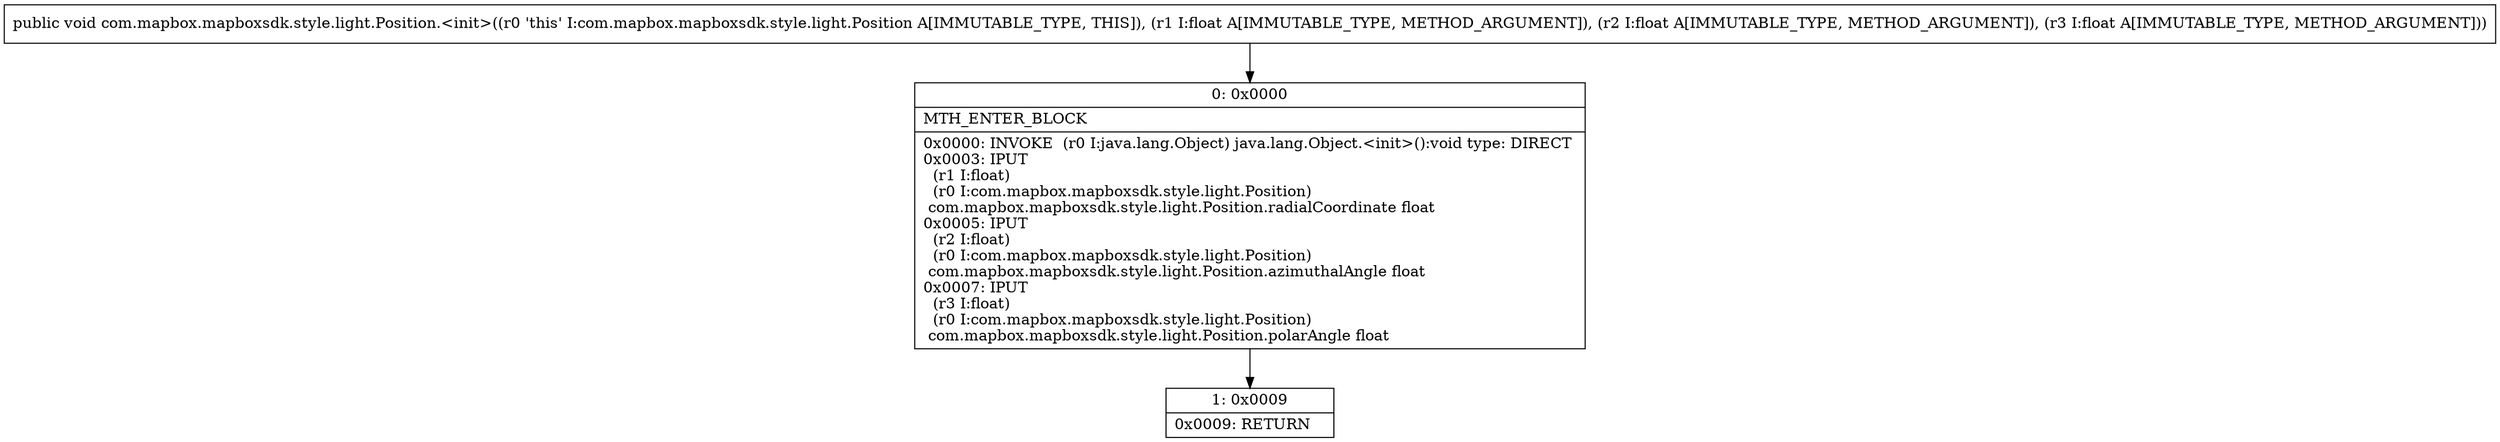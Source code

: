digraph "CFG forcom.mapbox.mapboxsdk.style.light.Position.\<init\>(FFF)V" {
Node_0 [shape=record,label="{0\:\ 0x0000|MTH_ENTER_BLOCK\l|0x0000: INVOKE  (r0 I:java.lang.Object) java.lang.Object.\<init\>():void type: DIRECT \l0x0003: IPUT  \l  (r1 I:float)\l  (r0 I:com.mapbox.mapboxsdk.style.light.Position)\l com.mapbox.mapboxsdk.style.light.Position.radialCoordinate float \l0x0005: IPUT  \l  (r2 I:float)\l  (r0 I:com.mapbox.mapboxsdk.style.light.Position)\l com.mapbox.mapboxsdk.style.light.Position.azimuthalAngle float \l0x0007: IPUT  \l  (r3 I:float)\l  (r0 I:com.mapbox.mapboxsdk.style.light.Position)\l com.mapbox.mapboxsdk.style.light.Position.polarAngle float \l}"];
Node_1 [shape=record,label="{1\:\ 0x0009|0x0009: RETURN   \l}"];
MethodNode[shape=record,label="{public void com.mapbox.mapboxsdk.style.light.Position.\<init\>((r0 'this' I:com.mapbox.mapboxsdk.style.light.Position A[IMMUTABLE_TYPE, THIS]), (r1 I:float A[IMMUTABLE_TYPE, METHOD_ARGUMENT]), (r2 I:float A[IMMUTABLE_TYPE, METHOD_ARGUMENT]), (r3 I:float A[IMMUTABLE_TYPE, METHOD_ARGUMENT])) }"];
MethodNode -> Node_0;
Node_0 -> Node_1;
}

